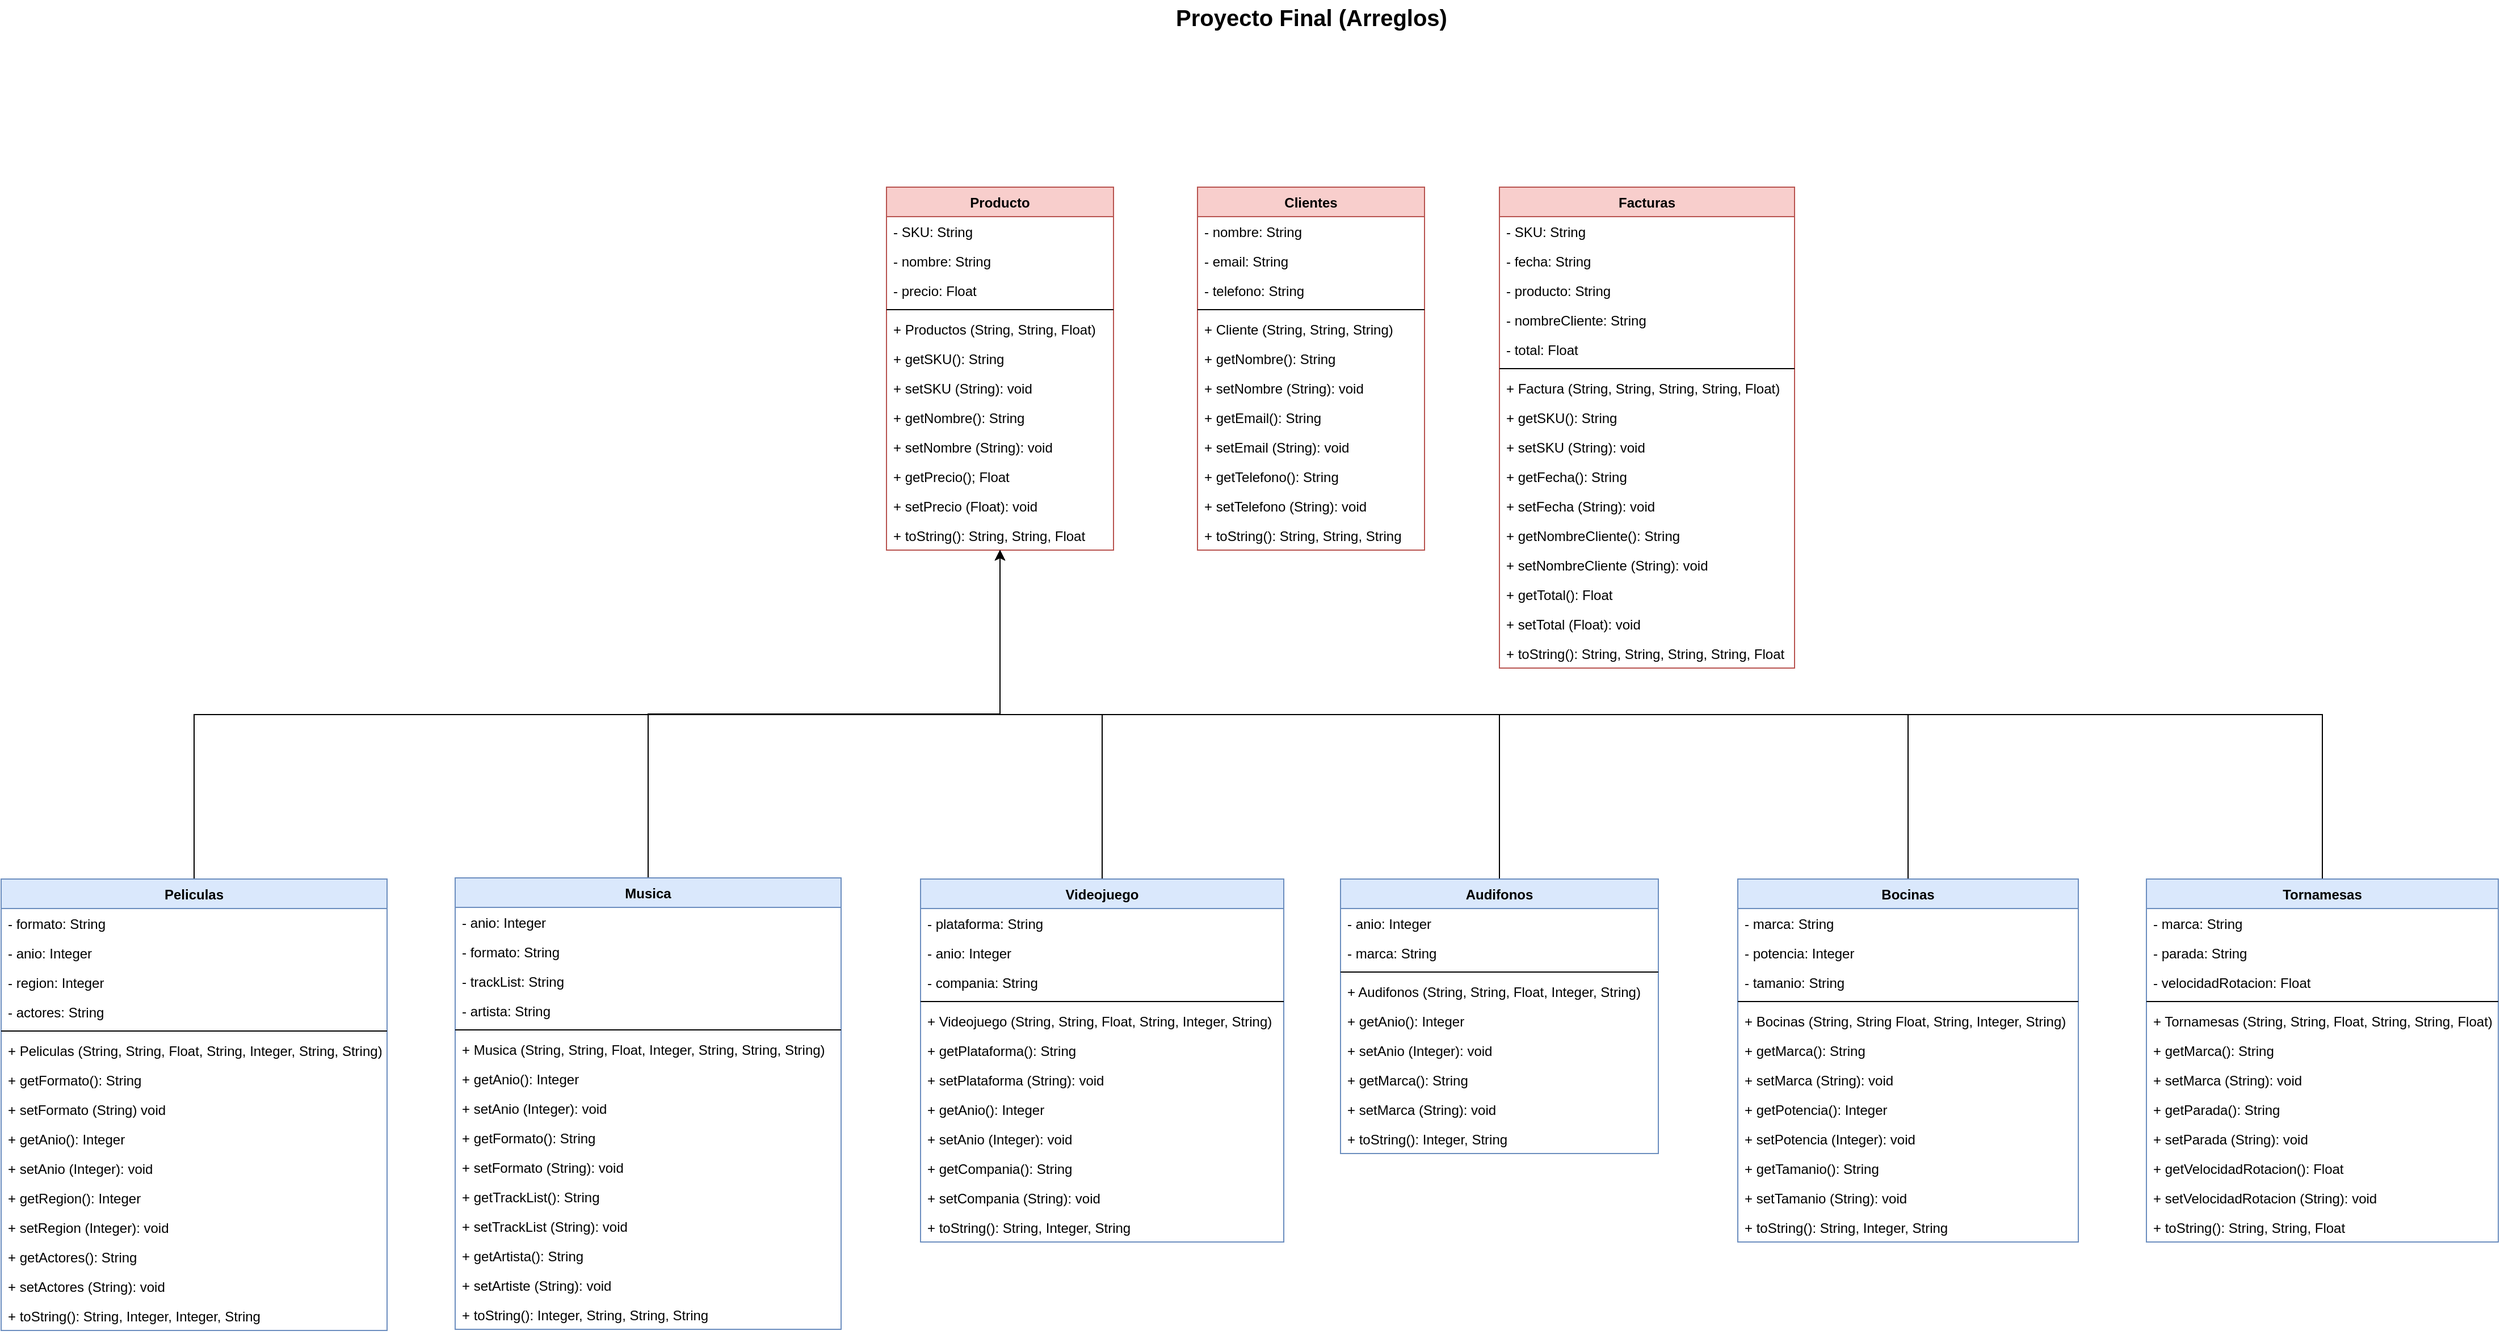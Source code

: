 <mxfile version="13.9.9" type="device"><diagram id="_PkQjWVfxW_Evuako5rk" name="Página-1"><mxGraphModel dx="2206" dy="1677" grid="1" gridSize="10" guides="1" tooltips="1" connect="1" arrows="1" fold="1" page="1" pageScale="1" pageWidth="827" pageHeight="1169" math="0" shadow="0"><root><mxCell id="0"/><mxCell id="1" parent="0"/><mxCell id="biN1nYzGCnB0unuZMcAS-1" value="Proyecto Final (Arreglos)" style="text;html=1;align=center;verticalAlign=middle;resizable=0;points=[];autosize=1;fontStyle=1;fontSize=20;" vertex="1" parent="1"><mxGeometry x="289" y="75" width="250" height="30" as="geometry"/></mxCell><mxCell id="biN1nYzGCnB0unuZMcAS-2" value="Producto" style="swimlane;fontStyle=1;align=center;verticalAlign=top;childLayout=stackLayout;horizontal=1;startSize=26;horizontalStack=0;resizeParent=1;resizeParentMax=0;resizeLast=0;collapsible=1;marginBottom=0;fontSize=12;fillColor=#f8cecc;strokeColor=#b85450;" vertex="1" parent="1"><mxGeometry x="40" y="240" width="200" height="320" as="geometry"/></mxCell><mxCell id="biN1nYzGCnB0unuZMcAS-3" value="- SKU: String" style="text;strokeColor=none;fillColor=none;align=left;verticalAlign=top;spacingLeft=4;spacingRight=4;overflow=hidden;rotatable=0;points=[[0,0.5],[1,0.5]];portConstraint=eastwest;" vertex="1" parent="biN1nYzGCnB0unuZMcAS-2"><mxGeometry y="26" width="200" height="26" as="geometry"/></mxCell><mxCell id="biN1nYzGCnB0unuZMcAS-6" value="- nombre: String" style="text;strokeColor=none;fillColor=none;align=left;verticalAlign=top;spacingLeft=4;spacingRight=4;overflow=hidden;rotatable=0;points=[[0,0.5],[1,0.5]];portConstraint=eastwest;" vertex="1" parent="biN1nYzGCnB0unuZMcAS-2"><mxGeometry y="52" width="200" height="26" as="geometry"/></mxCell><mxCell id="biN1nYzGCnB0unuZMcAS-7" value="- precio: Float" style="text;strokeColor=none;fillColor=none;align=left;verticalAlign=top;spacingLeft=4;spacingRight=4;overflow=hidden;rotatable=0;points=[[0,0.5],[1,0.5]];portConstraint=eastwest;" vertex="1" parent="biN1nYzGCnB0unuZMcAS-2"><mxGeometry y="78" width="200" height="26" as="geometry"/></mxCell><mxCell id="biN1nYzGCnB0unuZMcAS-4" value="" style="line;strokeWidth=1;fillColor=none;align=left;verticalAlign=middle;spacingTop=-1;spacingLeft=3;spacingRight=3;rotatable=0;labelPosition=right;points=[];portConstraint=eastwest;" vertex="1" parent="biN1nYzGCnB0unuZMcAS-2"><mxGeometry y="104" width="200" height="8" as="geometry"/></mxCell><mxCell id="biN1nYzGCnB0unuZMcAS-5" value="+ Productos (String, String, Float)" style="text;strokeColor=none;fillColor=none;align=left;verticalAlign=top;spacingLeft=4;spacingRight=4;overflow=hidden;rotatable=0;points=[[0,0.5],[1,0.5]];portConstraint=eastwest;" vertex="1" parent="biN1nYzGCnB0unuZMcAS-2"><mxGeometry y="112" width="200" height="26" as="geometry"/></mxCell><mxCell id="biN1nYzGCnB0unuZMcAS-8" value="+ getSKU(): String" style="text;strokeColor=none;fillColor=none;align=left;verticalAlign=top;spacingLeft=4;spacingRight=4;overflow=hidden;rotatable=0;points=[[0,0.5],[1,0.5]];portConstraint=eastwest;" vertex="1" parent="biN1nYzGCnB0unuZMcAS-2"><mxGeometry y="138" width="200" height="26" as="geometry"/></mxCell><mxCell id="biN1nYzGCnB0unuZMcAS-9" value="+ setSKU (String): void" style="text;strokeColor=none;fillColor=none;align=left;verticalAlign=top;spacingLeft=4;spacingRight=4;overflow=hidden;rotatable=0;points=[[0,0.5],[1,0.5]];portConstraint=eastwest;" vertex="1" parent="biN1nYzGCnB0unuZMcAS-2"><mxGeometry y="164" width="200" height="26" as="geometry"/></mxCell><mxCell id="biN1nYzGCnB0unuZMcAS-10" value="+ getNombre(): String" style="text;strokeColor=none;fillColor=none;align=left;verticalAlign=top;spacingLeft=4;spacingRight=4;overflow=hidden;rotatable=0;points=[[0,0.5],[1,0.5]];portConstraint=eastwest;" vertex="1" parent="biN1nYzGCnB0unuZMcAS-2"><mxGeometry y="190" width="200" height="26" as="geometry"/></mxCell><mxCell id="biN1nYzGCnB0unuZMcAS-11" value="+ setNombre (String): void" style="text;strokeColor=none;fillColor=none;align=left;verticalAlign=top;spacingLeft=4;spacingRight=4;overflow=hidden;rotatable=0;points=[[0,0.5],[1,0.5]];portConstraint=eastwest;" vertex="1" parent="biN1nYzGCnB0unuZMcAS-2"><mxGeometry y="216" width="200" height="26" as="geometry"/></mxCell><mxCell id="biN1nYzGCnB0unuZMcAS-12" value="+ getPrecio(); Float" style="text;strokeColor=none;fillColor=none;align=left;verticalAlign=top;spacingLeft=4;spacingRight=4;overflow=hidden;rotatable=0;points=[[0,0.5],[1,0.5]];portConstraint=eastwest;" vertex="1" parent="biN1nYzGCnB0unuZMcAS-2"><mxGeometry y="242" width="200" height="26" as="geometry"/></mxCell><mxCell id="biN1nYzGCnB0unuZMcAS-13" value="+ setPrecio (Float): void" style="text;strokeColor=none;fillColor=none;align=left;verticalAlign=top;spacingLeft=4;spacingRight=4;overflow=hidden;rotatable=0;points=[[0,0.5],[1,0.5]];portConstraint=eastwest;" vertex="1" parent="biN1nYzGCnB0unuZMcAS-2"><mxGeometry y="268" width="200" height="26" as="geometry"/></mxCell><mxCell id="biN1nYzGCnB0unuZMcAS-14" value="+ toString(): String, String, Float" style="text;strokeColor=none;fillColor=none;align=left;verticalAlign=top;spacingLeft=4;spacingRight=4;overflow=hidden;rotatable=0;points=[[0,0.5],[1,0.5]];portConstraint=eastwest;" vertex="1" parent="biN1nYzGCnB0unuZMcAS-2"><mxGeometry y="294" width="200" height="26" as="geometry"/></mxCell><mxCell id="biN1nYzGCnB0unuZMcAS-15" value="Clientes" style="swimlane;fontStyle=1;align=center;verticalAlign=top;childLayout=stackLayout;horizontal=1;startSize=26;horizontalStack=0;resizeParent=1;resizeParentMax=0;resizeLast=0;collapsible=1;marginBottom=0;fontSize=12;fillColor=#f8cecc;strokeColor=#b85450;" vertex="1" parent="1"><mxGeometry x="314" y="240" width="200" height="320" as="geometry"/></mxCell><mxCell id="biN1nYzGCnB0unuZMcAS-16" value="- nombre: String" style="text;strokeColor=none;fillColor=none;align=left;verticalAlign=top;spacingLeft=4;spacingRight=4;overflow=hidden;rotatable=0;points=[[0,0.5],[1,0.5]];portConstraint=eastwest;" vertex="1" parent="biN1nYzGCnB0unuZMcAS-15"><mxGeometry y="26" width="200" height="26" as="geometry"/></mxCell><mxCell id="biN1nYzGCnB0unuZMcAS-17" value="- email: String" style="text;strokeColor=none;fillColor=none;align=left;verticalAlign=top;spacingLeft=4;spacingRight=4;overflow=hidden;rotatable=0;points=[[0,0.5],[1,0.5]];portConstraint=eastwest;" vertex="1" parent="biN1nYzGCnB0unuZMcAS-15"><mxGeometry y="52" width="200" height="26" as="geometry"/></mxCell><mxCell id="biN1nYzGCnB0unuZMcAS-18" value="- telefono: String" style="text;strokeColor=none;fillColor=none;align=left;verticalAlign=top;spacingLeft=4;spacingRight=4;overflow=hidden;rotatable=0;points=[[0,0.5],[1,0.5]];portConstraint=eastwest;" vertex="1" parent="biN1nYzGCnB0unuZMcAS-15"><mxGeometry y="78" width="200" height="26" as="geometry"/></mxCell><mxCell id="biN1nYzGCnB0unuZMcAS-19" value="" style="line;strokeWidth=1;fillColor=none;align=left;verticalAlign=middle;spacingTop=-1;spacingLeft=3;spacingRight=3;rotatable=0;labelPosition=right;points=[];portConstraint=eastwest;" vertex="1" parent="biN1nYzGCnB0unuZMcAS-15"><mxGeometry y="104" width="200" height="8" as="geometry"/></mxCell><mxCell id="biN1nYzGCnB0unuZMcAS-20" value="+ Cliente (String, String, String)" style="text;strokeColor=none;fillColor=none;align=left;verticalAlign=top;spacingLeft=4;spacingRight=4;overflow=hidden;rotatable=0;points=[[0,0.5],[1,0.5]];portConstraint=eastwest;" vertex="1" parent="biN1nYzGCnB0unuZMcAS-15"><mxGeometry y="112" width="200" height="26" as="geometry"/></mxCell><mxCell id="biN1nYzGCnB0unuZMcAS-21" value="+ getNombre(): String" style="text;strokeColor=none;fillColor=none;align=left;verticalAlign=top;spacingLeft=4;spacingRight=4;overflow=hidden;rotatable=0;points=[[0,0.5],[1,0.5]];portConstraint=eastwest;" vertex="1" parent="biN1nYzGCnB0unuZMcAS-15"><mxGeometry y="138" width="200" height="26" as="geometry"/></mxCell><mxCell id="biN1nYzGCnB0unuZMcAS-22" value="+ setNombre (String): void" style="text;strokeColor=none;fillColor=none;align=left;verticalAlign=top;spacingLeft=4;spacingRight=4;overflow=hidden;rotatable=0;points=[[0,0.5],[1,0.5]];portConstraint=eastwest;" vertex="1" parent="biN1nYzGCnB0unuZMcAS-15"><mxGeometry y="164" width="200" height="26" as="geometry"/></mxCell><mxCell id="biN1nYzGCnB0unuZMcAS-23" value="+ getEmail(): String" style="text;strokeColor=none;fillColor=none;align=left;verticalAlign=top;spacingLeft=4;spacingRight=4;overflow=hidden;rotatable=0;points=[[0,0.5],[1,0.5]];portConstraint=eastwest;" vertex="1" parent="biN1nYzGCnB0unuZMcAS-15"><mxGeometry y="190" width="200" height="26" as="geometry"/></mxCell><mxCell id="biN1nYzGCnB0unuZMcAS-24" value="+ setEmail (String): void" style="text;strokeColor=none;fillColor=none;align=left;verticalAlign=top;spacingLeft=4;spacingRight=4;overflow=hidden;rotatable=0;points=[[0,0.5],[1,0.5]];portConstraint=eastwest;" vertex="1" parent="biN1nYzGCnB0unuZMcAS-15"><mxGeometry y="216" width="200" height="26" as="geometry"/></mxCell><mxCell id="biN1nYzGCnB0unuZMcAS-25" value="+ getTelefono(): String" style="text;strokeColor=none;fillColor=none;align=left;verticalAlign=top;spacingLeft=4;spacingRight=4;overflow=hidden;rotatable=0;points=[[0,0.5],[1,0.5]];portConstraint=eastwest;" vertex="1" parent="biN1nYzGCnB0unuZMcAS-15"><mxGeometry y="242" width="200" height="26" as="geometry"/></mxCell><mxCell id="biN1nYzGCnB0unuZMcAS-26" value="+ setTelefono (String): void" style="text;strokeColor=none;fillColor=none;align=left;verticalAlign=top;spacingLeft=4;spacingRight=4;overflow=hidden;rotatable=0;points=[[0,0.5],[1,0.5]];portConstraint=eastwest;" vertex="1" parent="biN1nYzGCnB0unuZMcAS-15"><mxGeometry y="268" width="200" height="26" as="geometry"/></mxCell><mxCell id="biN1nYzGCnB0unuZMcAS-27" value="+ toString(): String, String, String" style="text;strokeColor=none;fillColor=none;align=left;verticalAlign=top;spacingLeft=4;spacingRight=4;overflow=hidden;rotatable=0;points=[[0,0.5],[1,0.5]];portConstraint=eastwest;" vertex="1" parent="biN1nYzGCnB0unuZMcAS-15"><mxGeometry y="294" width="200" height="26" as="geometry"/></mxCell><mxCell id="biN1nYzGCnB0unuZMcAS-28" value="Facturas" style="swimlane;fontStyle=1;align=center;verticalAlign=top;childLayout=stackLayout;horizontal=1;startSize=26;horizontalStack=0;resizeParent=1;resizeParentMax=0;resizeLast=0;collapsible=1;marginBottom=0;fontSize=12;fillColor=#f8cecc;strokeColor=#b85450;" vertex="1" parent="1"><mxGeometry x="580" y="240" width="260" height="424" as="geometry"/></mxCell><mxCell id="biN1nYzGCnB0unuZMcAS-29" value="- SKU: String" style="text;strokeColor=none;fillColor=none;align=left;verticalAlign=top;spacingLeft=4;spacingRight=4;overflow=hidden;rotatable=0;points=[[0,0.5],[1,0.5]];portConstraint=eastwest;" vertex="1" parent="biN1nYzGCnB0unuZMcAS-28"><mxGeometry y="26" width="260" height="26" as="geometry"/></mxCell><mxCell id="biN1nYzGCnB0unuZMcAS-30" value="- fecha: String" style="text;strokeColor=none;fillColor=none;align=left;verticalAlign=top;spacingLeft=4;spacingRight=4;overflow=hidden;rotatable=0;points=[[0,0.5],[1,0.5]];portConstraint=eastwest;" vertex="1" parent="biN1nYzGCnB0unuZMcAS-28"><mxGeometry y="52" width="260" height="26" as="geometry"/></mxCell><mxCell id="biN1nYzGCnB0unuZMcAS-31" value="- producto: String" style="text;strokeColor=none;fillColor=none;align=left;verticalAlign=top;spacingLeft=4;spacingRight=4;overflow=hidden;rotatable=0;points=[[0,0.5],[1,0.5]];portConstraint=eastwest;" vertex="1" parent="biN1nYzGCnB0unuZMcAS-28"><mxGeometry y="78" width="260" height="26" as="geometry"/></mxCell><mxCell id="biN1nYzGCnB0unuZMcAS-41" value="- nombreCliente: String" style="text;strokeColor=none;fillColor=none;align=left;verticalAlign=top;spacingLeft=4;spacingRight=4;overflow=hidden;rotatable=0;points=[[0,0.5],[1,0.5]];portConstraint=eastwest;" vertex="1" parent="biN1nYzGCnB0unuZMcAS-28"><mxGeometry y="104" width="260" height="26" as="geometry"/></mxCell><mxCell id="biN1nYzGCnB0unuZMcAS-42" value="- total: Float" style="text;strokeColor=none;fillColor=none;align=left;verticalAlign=top;spacingLeft=4;spacingRight=4;overflow=hidden;rotatable=0;points=[[0,0.5],[1,0.5]];portConstraint=eastwest;" vertex="1" parent="biN1nYzGCnB0unuZMcAS-28"><mxGeometry y="130" width="260" height="26" as="geometry"/></mxCell><mxCell id="biN1nYzGCnB0unuZMcAS-32" value="" style="line;strokeWidth=1;fillColor=none;align=left;verticalAlign=middle;spacingTop=-1;spacingLeft=3;spacingRight=3;rotatable=0;labelPosition=right;points=[];portConstraint=eastwest;" vertex="1" parent="biN1nYzGCnB0unuZMcAS-28"><mxGeometry y="156" width="260" height="8" as="geometry"/></mxCell><mxCell id="biN1nYzGCnB0unuZMcAS-33" value="+ Factura (String, String, String, String, Float)" style="text;strokeColor=none;fillColor=none;align=left;verticalAlign=top;spacingLeft=4;spacingRight=4;overflow=hidden;rotatable=0;points=[[0,0.5],[1,0.5]];portConstraint=eastwest;" vertex="1" parent="biN1nYzGCnB0unuZMcAS-28"><mxGeometry y="164" width="260" height="26" as="geometry"/></mxCell><mxCell id="biN1nYzGCnB0unuZMcAS-34" value="+ getSKU(): String" style="text;strokeColor=none;fillColor=none;align=left;verticalAlign=top;spacingLeft=4;spacingRight=4;overflow=hidden;rotatable=0;points=[[0,0.5],[1,0.5]];portConstraint=eastwest;" vertex="1" parent="biN1nYzGCnB0unuZMcAS-28"><mxGeometry y="190" width="260" height="26" as="geometry"/></mxCell><mxCell id="biN1nYzGCnB0unuZMcAS-35" value="+ setSKU (String): void" style="text;strokeColor=none;fillColor=none;align=left;verticalAlign=top;spacingLeft=4;spacingRight=4;overflow=hidden;rotatable=0;points=[[0,0.5],[1,0.5]];portConstraint=eastwest;" vertex="1" parent="biN1nYzGCnB0unuZMcAS-28"><mxGeometry y="216" width="260" height="26" as="geometry"/></mxCell><mxCell id="biN1nYzGCnB0unuZMcAS-36" value="+ getFecha(): String" style="text;strokeColor=none;fillColor=none;align=left;verticalAlign=top;spacingLeft=4;spacingRight=4;overflow=hidden;rotatable=0;points=[[0,0.5],[1,0.5]];portConstraint=eastwest;" vertex="1" parent="biN1nYzGCnB0unuZMcAS-28"><mxGeometry y="242" width="260" height="26" as="geometry"/></mxCell><mxCell id="biN1nYzGCnB0unuZMcAS-37" value="+ setFecha (String): void" style="text;strokeColor=none;fillColor=none;align=left;verticalAlign=top;spacingLeft=4;spacingRight=4;overflow=hidden;rotatable=0;points=[[0,0.5],[1,0.5]];portConstraint=eastwest;" vertex="1" parent="biN1nYzGCnB0unuZMcAS-28"><mxGeometry y="268" width="260" height="26" as="geometry"/></mxCell><mxCell id="biN1nYzGCnB0unuZMcAS-38" value="+ getNombreCliente(): String" style="text;strokeColor=none;fillColor=none;align=left;verticalAlign=top;spacingLeft=4;spacingRight=4;overflow=hidden;rotatable=0;points=[[0,0.5],[1,0.5]];portConstraint=eastwest;" vertex="1" parent="biN1nYzGCnB0unuZMcAS-28"><mxGeometry y="294" width="260" height="26" as="geometry"/></mxCell><mxCell id="biN1nYzGCnB0unuZMcAS-39" value="+ setNombreCliente (String): void" style="text;strokeColor=none;fillColor=none;align=left;verticalAlign=top;spacingLeft=4;spacingRight=4;overflow=hidden;rotatable=0;points=[[0,0.5],[1,0.5]];portConstraint=eastwest;" vertex="1" parent="biN1nYzGCnB0unuZMcAS-28"><mxGeometry y="320" width="260" height="26" as="geometry"/></mxCell><mxCell id="biN1nYzGCnB0unuZMcAS-40" value="+ getTotal(): Float" style="text;strokeColor=none;fillColor=none;align=left;verticalAlign=top;spacingLeft=4;spacingRight=4;overflow=hidden;rotatable=0;points=[[0,0.5],[1,0.5]];portConstraint=eastwest;" vertex="1" parent="biN1nYzGCnB0unuZMcAS-28"><mxGeometry y="346" width="260" height="26" as="geometry"/></mxCell><mxCell id="biN1nYzGCnB0unuZMcAS-43" value="+ setTotal (Float): void" style="text;strokeColor=none;fillColor=none;align=left;verticalAlign=top;spacingLeft=4;spacingRight=4;overflow=hidden;rotatable=0;points=[[0,0.5],[1,0.5]];portConstraint=eastwest;" vertex="1" parent="biN1nYzGCnB0unuZMcAS-28"><mxGeometry y="372" width="260" height="26" as="geometry"/></mxCell><mxCell id="biN1nYzGCnB0unuZMcAS-44" value="+ toString(): String, String, String, String, Float" style="text;strokeColor=none;fillColor=none;align=left;verticalAlign=top;spacingLeft=4;spacingRight=4;overflow=hidden;rotatable=0;points=[[0,0.5],[1,0.5]];portConstraint=eastwest;" vertex="1" parent="biN1nYzGCnB0unuZMcAS-28"><mxGeometry y="398" width="260" height="26" as="geometry"/></mxCell><mxCell id="biN1nYzGCnB0unuZMcAS-132" style="edgeStyle=orthogonalEdgeStyle;rounded=0;orthogonalLoop=1;jettySize=auto;html=1;exitX=0.5;exitY=0;exitDx=0;exitDy=0;fontSize=12;" edge="1" parent="1" source="biN1nYzGCnB0unuZMcAS-46" target="biN1nYzGCnB0unuZMcAS-2"><mxGeometry relative="1" as="geometry"/></mxCell><mxCell id="biN1nYzGCnB0unuZMcAS-46" value="Peliculas" style="swimlane;fontStyle=1;align=center;verticalAlign=top;childLayout=stackLayout;horizontal=1;startSize=26;horizontalStack=0;resizeParent=1;resizeParentMax=0;resizeLast=0;collapsible=1;marginBottom=0;fontSize=12;fillColor=#dae8fc;strokeColor=#6c8ebf;" vertex="1" parent="1"><mxGeometry x="-740" y="850" width="340" height="398" as="geometry"/></mxCell><mxCell id="biN1nYzGCnB0unuZMcAS-47" value="- formato: String" style="text;strokeColor=none;fillColor=none;align=left;verticalAlign=top;spacingLeft=4;spacingRight=4;overflow=hidden;rotatable=0;points=[[0,0.5],[1,0.5]];portConstraint=eastwest;" vertex="1" parent="biN1nYzGCnB0unuZMcAS-46"><mxGeometry y="26" width="340" height="26" as="geometry"/></mxCell><mxCell id="biN1nYzGCnB0unuZMcAS-48" value="- anio: Integer" style="text;strokeColor=none;fillColor=none;align=left;verticalAlign=top;spacingLeft=4;spacingRight=4;overflow=hidden;rotatable=0;points=[[0,0.5],[1,0.5]];portConstraint=eastwest;" vertex="1" parent="biN1nYzGCnB0unuZMcAS-46"><mxGeometry y="52" width="340" height="26" as="geometry"/></mxCell><mxCell id="biN1nYzGCnB0unuZMcAS-49" value="- region: Integer" style="text;strokeColor=none;fillColor=none;align=left;verticalAlign=top;spacingLeft=4;spacingRight=4;overflow=hidden;rotatable=0;points=[[0,0.5],[1,0.5]];portConstraint=eastwest;" vertex="1" parent="biN1nYzGCnB0unuZMcAS-46"><mxGeometry y="78" width="340" height="26" as="geometry"/></mxCell><mxCell id="biN1nYzGCnB0unuZMcAS-59" value="- actores: String" style="text;strokeColor=none;fillColor=none;align=left;verticalAlign=top;spacingLeft=4;spacingRight=4;overflow=hidden;rotatable=0;points=[[0,0.5],[1,0.5]];portConstraint=eastwest;" vertex="1" parent="biN1nYzGCnB0unuZMcAS-46"><mxGeometry y="104" width="340" height="26" as="geometry"/></mxCell><mxCell id="biN1nYzGCnB0unuZMcAS-50" value="" style="line;strokeWidth=1;fillColor=none;align=left;verticalAlign=middle;spacingTop=-1;spacingLeft=3;spacingRight=3;rotatable=0;labelPosition=right;points=[];portConstraint=eastwest;" vertex="1" parent="biN1nYzGCnB0unuZMcAS-46"><mxGeometry y="130" width="340" height="8" as="geometry"/></mxCell><mxCell id="biN1nYzGCnB0unuZMcAS-51" value="+ Peliculas (String, String, Float, String, Integer, String, String)" style="text;strokeColor=none;fillColor=none;align=left;verticalAlign=top;spacingLeft=4;spacingRight=4;overflow=hidden;rotatable=0;points=[[0,0.5],[1,0.5]];portConstraint=eastwest;" vertex="1" parent="biN1nYzGCnB0unuZMcAS-46"><mxGeometry y="138" width="340" height="26" as="geometry"/></mxCell><mxCell id="biN1nYzGCnB0unuZMcAS-52" value="+ getFormato(): String" style="text;strokeColor=none;fillColor=none;align=left;verticalAlign=top;spacingLeft=4;spacingRight=4;overflow=hidden;rotatable=0;points=[[0,0.5],[1,0.5]];portConstraint=eastwest;" vertex="1" parent="biN1nYzGCnB0unuZMcAS-46"><mxGeometry y="164" width="340" height="26" as="geometry"/></mxCell><mxCell id="biN1nYzGCnB0unuZMcAS-53" value="+ setFormato (String) void" style="text;strokeColor=none;fillColor=none;align=left;verticalAlign=top;spacingLeft=4;spacingRight=4;overflow=hidden;rotatable=0;points=[[0,0.5],[1,0.5]];portConstraint=eastwest;" vertex="1" parent="biN1nYzGCnB0unuZMcAS-46"><mxGeometry y="190" width="340" height="26" as="geometry"/></mxCell><mxCell id="biN1nYzGCnB0unuZMcAS-54" value="+ getAnio(): Integer" style="text;strokeColor=none;fillColor=none;align=left;verticalAlign=top;spacingLeft=4;spacingRight=4;overflow=hidden;rotatable=0;points=[[0,0.5],[1,0.5]];portConstraint=eastwest;" vertex="1" parent="biN1nYzGCnB0unuZMcAS-46"><mxGeometry y="216" width="340" height="26" as="geometry"/></mxCell><mxCell id="biN1nYzGCnB0unuZMcAS-55" value="+ setAnio (Integer): void" style="text;strokeColor=none;fillColor=none;align=left;verticalAlign=top;spacingLeft=4;spacingRight=4;overflow=hidden;rotatable=0;points=[[0,0.5],[1,0.5]];portConstraint=eastwest;" vertex="1" parent="biN1nYzGCnB0unuZMcAS-46"><mxGeometry y="242" width="340" height="26" as="geometry"/></mxCell><mxCell id="biN1nYzGCnB0unuZMcAS-56" value="+ getRegion(): Integer" style="text;strokeColor=none;fillColor=none;align=left;verticalAlign=top;spacingLeft=4;spacingRight=4;overflow=hidden;rotatable=0;points=[[0,0.5],[1,0.5]];portConstraint=eastwest;" vertex="1" parent="biN1nYzGCnB0unuZMcAS-46"><mxGeometry y="268" width="340" height="26" as="geometry"/></mxCell><mxCell id="biN1nYzGCnB0unuZMcAS-57" value="+ setRegion (Integer): void" style="text;strokeColor=none;fillColor=none;align=left;verticalAlign=top;spacingLeft=4;spacingRight=4;overflow=hidden;rotatable=0;points=[[0,0.5],[1,0.5]];portConstraint=eastwest;" vertex="1" parent="biN1nYzGCnB0unuZMcAS-46"><mxGeometry y="294" width="340" height="26" as="geometry"/></mxCell><mxCell id="biN1nYzGCnB0unuZMcAS-58" value="+ getActores(): String" style="text;strokeColor=none;fillColor=none;align=left;verticalAlign=top;spacingLeft=4;spacingRight=4;overflow=hidden;rotatable=0;points=[[0,0.5],[1,0.5]];portConstraint=eastwest;" vertex="1" parent="biN1nYzGCnB0unuZMcAS-46"><mxGeometry y="320" width="340" height="26" as="geometry"/></mxCell><mxCell id="biN1nYzGCnB0unuZMcAS-60" value="+ setActores (String): void" style="text;strokeColor=none;fillColor=none;align=left;verticalAlign=top;spacingLeft=4;spacingRight=4;overflow=hidden;rotatable=0;points=[[0,0.5],[1,0.5]];portConstraint=eastwest;" vertex="1" parent="biN1nYzGCnB0unuZMcAS-46"><mxGeometry y="346" width="340" height="26" as="geometry"/></mxCell><mxCell id="biN1nYzGCnB0unuZMcAS-63" value="+ toString(): String, Integer, Integer, String" style="text;strokeColor=none;fillColor=none;align=left;verticalAlign=top;spacingLeft=4;spacingRight=4;overflow=hidden;rotatable=0;points=[[0,0.5],[1,0.5]];portConstraint=eastwest;" vertex="1" parent="biN1nYzGCnB0unuZMcAS-46"><mxGeometry y="372" width="340" height="26" as="geometry"/></mxCell><mxCell id="biN1nYzGCnB0unuZMcAS-133" style="edgeStyle=orthogonalEdgeStyle;rounded=0;orthogonalLoop=1;jettySize=auto;html=1;exitX=0.5;exitY=0;exitDx=0;exitDy=0;fontSize=12;" edge="1" parent="1" source="biN1nYzGCnB0unuZMcAS-64" target="biN1nYzGCnB0unuZMcAS-2"><mxGeometry relative="1" as="geometry"/></mxCell><mxCell id="biN1nYzGCnB0unuZMcAS-64" value="Musica" style="swimlane;fontStyle=1;align=center;verticalAlign=top;childLayout=stackLayout;horizontal=1;startSize=26;horizontalStack=0;resizeParent=1;resizeParentMax=0;resizeLast=0;collapsible=1;marginBottom=0;fontSize=12;fillColor=#dae8fc;strokeColor=#6c8ebf;" vertex="1" parent="1"><mxGeometry x="-340" y="849" width="340" height="398" as="geometry"/></mxCell><mxCell id="biN1nYzGCnB0unuZMcAS-65" value="- anio: Integer" style="text;strokeColor=none;fillColor=none;align=left;verticalAlign=top;spacingLeft=4;spacingRight=4;overflow=hidden;rotatable=0;points=[[0,0.5],[1,0.5]];portConstraint=eastwest;" vertex="1" parent="biN1nYzGCnB0unuZMcAS-64"><mxGeometry y="26" width="340" height="26" as="geometry"/></mxCell><mxCell id="biN1nYzGCnB0unuZMcAS-66" value="- formato: String" style="text;strokeColor=none;fillColor=none;align=left;verticalAlign=top;spacingLeft=4;spacingRight=4;overflow=hidden;rotatable=0;points=[[0,0.5],[1,0.5]];portConstraint=eastwest;" vertex="1" parent="biN1nYzGCnB0unuZMcAS-64"><mxGeometry y="52" width="340" height="26" as="geometry"/></mxCell><mxCell id="biN1nYzGCnB0unuZMcAS-67" value="- trackList: String" style="text;strokeColor=none;fillColor=none;align=left;verticalAlign=top;spacingLeft=4;spacingRight=4;overflow=hidden;rotatable=0;points=[[0,0.5],[1,0.5]];portConstraint=eastwest;" vertex="1" parent="biN1nYzGCnB0unuZMcAS-64"><mxGeometry y="78" width="340" height="26" as="geometry"/></mxCell><mxCell id="biN1nYzGCnB0unuZMcAS-77" value="- artista: String" style="text;strokeColor=none;fillColor=none;align=left;verticalAlign=top;spacingLeft=4;spacingRight=4;overflow=hidden;rotatable=0;points=[[0,0.5],[1,0.5]];portConstraint=eastwest;" vertex="1" parent="biN1nYzGCnB0unuZMcAS-64"><mxGeometry y="104" width="340" height="26" as="geometry"/></mxCell><mxCell id="biN1nYzGCnB0unuZMcAS-68" value="" style="line;strokeWidth=1;fillColor=none;align=left;verticalAlign=middle;spacingTop=-1;spacingLeft=3;spacingRight=3;rotatable=0;labelPosition=right;points=[];portConstraint=eastwest;" vertex="1" parent="biN1nYzGCnB0unuZMcAS-64"><mxGeometry y="130" width="340" height="8" as="geometry"/></mxCell><mxCell id="biN1nYzGCnB0unuZMcAS-69" value="+ Musica (String, String, Float, Integer, String, String, String)" style="text;strokeColor=none;fillColor=none;align=left;verticalAlign=top;spacingLeft=4;spacingRight=4;overflow=hidden;rotatable=0;points=[[0,0.5],[1,0.5]];portConstraint=eastwest;" vertex="1" parent="biN1nYzGCnB0unuZMcAS-64"><mxGeometry y="138" width="340" height="26" as="geometry"/></mxCell><mxCell id="biN1nYzGCnB0unuZMcAS-70" value="+ getAnio(): Integer" style="text;strokeColor=none;fillColor=none;align=left;verticalAlign=top;spacingLeft=4;spacingRight=4;overflow=hidden;rotatable=0;points=[[0,0.5],[1,0.5]];portConstraint=eastwest;" vertex="1" parent="biN1nYzGCnB0unuZMcAS-64"><mxGeometry y="164" width="340" height="26" as="geometry"/></mxCell><mxCell id="biN1nYzGCnB0unuZMcAS-71" value="+ setAnio (Integer): void" style="text;strokeColor=none;fillColor=none;align=left;verticalAlign=top;spacingLeft=4;spacingRight=4;overflow=hidden;rotatable=0;points=[[0,0.5],[1,0.5]];portConstraint=eastwest;" vertex="1" parent="biN1nYzGCnB0unuZMcAS-64"><mxGeometry y="190" width="340" height="26" as="geometry"/></mxCell><mxCell id="biN1nYzGCnB0unuZMcAS-72" value="+ getFormato(): String" style="text;strokeColor=none;fillColor=none;align=left;verticalAlign=top;spacingLeft=4;spacingRight=4;overflow=hidden;rotatable=0;points=[[0,0.5],[1,0.5]];portConstraint=eastwest;" vertex="1" parent="biN1nYzGCnB0unuZMcAS-64"><mxGeometry y="216" width="340" height="26" as="geometry"/></mxCell><mxCell id="biN1nYzGCnB0unuZMcAS-73" value="+ setFormato (String): void" style="text;strokeColor=none;fillColor=none;align=left;verticalAlign=top;spacingLeft=4;spacingRight=4;overflow=hidden;rotatable=0;points=[[0,0.5],[1,0.5]];portConstraint=eastwest;" vertex="1" parent="biN1nYzGCnB0unuZMcAS-64"><mxGeometry y="242" width="340" height="26" as="geometry"/></mxCell><mxCell id="biN1nYzGCnB0unuZMcAS-74" value="+ getTrackList(): String" style="text;strokeColor=none;fillColor=none;align=left;verticalAlign=top;spacingLeft=4;spacingRight=4;overflow=hidden;rotatable=0;points=[[0,0.5],[1,0.5]];portConstraint=eastwest;" vertex="1" parent="biN1nYzGCnB0unuZMcAS-64"><mxGeometry y="268" width="340" height="26" as="geometry"/></mxCell><mxCell id="biN1nYzGCnB0unuZMcAS-75" value="+ setTrackList (String): void" style="text;strokeColor=none;fillColor=none;align=left;verticalAlign=top;spacingLeft=4;spacingRight=4;overflow=hidden;rotatable=0;points=[[0,0.5],[1,0.5]];portConstraint=eastwest;" vertex="1" parent="biN1nYzGCnB0unuZMcAS-64"><mxGeometry y="294" width="340" height="26" as="geometry"/></mxCell><mxCell id="biN1nYzGCnB0unuZMcAS-76" value="+ getArtista(): String" style="text;strokeColor=none;fillColor=none;align=left;verticalAlign=top;spacingLeft=4;spacingRight=4;overflow=hidden;rotatable=0;points=[[0,0.5],[1,0.5]];portConstraint=eastwest;" vertex="1" parent="biN1nYzGCnB0unuZMcAS-64"><mxGeometry y="320" width="340" height="26" as="geometry"/></mxCell><mxCell id="biN1nYzGCnB0unuZMcAS-78" value="+ setArtiste (String): void" style="text;strokeColor=none;fillColor=none;align=left;verticalAlign=top;spacingLeft=4;spacingRight=4;overflow=hidden;rotatable=0;points=[[0,0.5],[1,0.5]];portConstraint=eastwest;" vertex="1" parent="biN1nYzGCnB0unuZMcAS-64"><mxGeometry y="346" width="340" height="26" as="geometry"/></mxCell><mxCell id="biN1nYzGCnB0unuZMcAS-79" value="+ toString(): Integer, String, String, String" style="text;strokeColor=none;fillColor=none;align=left;verticalAlign=top;spacingLeft=4;spacingRight=4;overflow=hidden;rotatable=0;points=[[0,0.5],[1,0.5]];portConstraint=eastwest;" vertex="1" parent="biN1nYzGCnB0unuZMcAS-64"><mxGeometry y="372" width="340" height="26" as="geometry"/></mxCell><mxCell id="biN1nYzGCnB0unuZMcAS-134" style="edgeStyle=orthogonalEdgeStyle;rounded=0;orthogonalLoop=1;jettySize=auto;html=1;exitX=0.5;exitY=0;exitDx=0;exitDy=0;fontSize=12;" edge="1" parent="1" source="biN1nYzGCnB0unuZMcAS-80" target="biN1nYzGCnB0unuZMcAS-2"><mxGeometry relative="1" as="geometry"/></mxCell><mxCell id="biN1nYzGCnB0unuZMcAS-80" value="Videojuego" style="swimlane;fontStyle=1;align=center;verticalAlign=top;childLayout=stackLayout;horizontal=1;startSize=26;horizontalStack=0;resizeParent=1;resizeParentMax=0;resizeLast=0;collapsible=1;marginBottom=0;fontSize=12;fillColor=#dae8fc;strokeColor=#6c8ebf;" vertex="1" parent="1"><mxGeometry x="70" y="850" width="320" height="320" as="geometry"/></mxCell><mxCell id="biN1nYzGCnB0unuZMcAS-81" value="- plataforma: String" style="text;strokeColor=none;fillColor=none;align=left;verticalAlign=top;spacingLeft=4;spacingRight=4;overflow=hidden;rotatable=0;points=[[0,0.5],[1,0.5]];portConstraint=eastwest;" vertex="1" parent="biN1nYzGCnB0unuZMcAS-80"><mxGeometry y="26" width="320" height="26" as="geometry"/></mxCell><mxCell id="biN1nYzGCnB0unuZMcAS-82" value="- anio: Integer" style="text;strokeColor=none;fillColor=none;align=left;verticalAlign=top;spacingLeft=4;spacingRight=4;overflow=hidden;rotatable=0;points=[[0,0.5],[1,0.5]];portConstraint=eastwest;" vertex="1" parent="biN1nYzGCnB0unuZMcAS-80"><mxGeometry y="52" width="320" height="26" as="geometry"/></mxCell><mxCell id="biN1nYzGCnB0unuZMcAS-83" value="- compania: String" style="text;strokeColor=none;fillColor=none;align=left;verticalAlign=top;spacingLeft=4;spacingRight=4;overflow=hidden;rotatable=0;points=[[0,0.5],[1,0.5]];portConstraint=eastwest;" vertex="1" parent="biN1nYzGCnB0unuZMcAS-80"><mxGeometry y="78" width="320" height="26" as="geometry"/></mxCell><mxCell id="biN1nYzGCnB0unuZMcAS-84" value="" style="line;strokeWidth=1;fillColor=none;align=left;verticalAlign=middle;spacingTop=-1;spacingLeft=3;spacingRight=3;rotatable=0;labelPosition=right;points=[];portConstraint=eastwest;" vertex="1" parent="biN1nYzGCnB0unuZMcAS-80"><mxGeometry y="104" width="320" height="8" as="geometry"/></mxCell><mxCell id="biN1nYzGCnB0unuZMcAS-85" value="+ Videojuego (String, String, Float, String, Integer, String)" style="text;strokeColor=none;fillColor=none;align=left;verticalAlign=top;spacingLeft=4;spacingRight=4;overflow=hidden;rotatable=0;points=[[0,0.5],[1,0.5]];portConstraint=eastwest;" vertex="1" parent="biN1nYzGCnB0unuZMcAS-80"><mxGeometry y="112" width="320" height="26" as="geometry"/></mxCell><mxCell id="biN1nYzGCnB0unuZMcAS-86" value="+ getPlataforma(): String" style="text;strokeColor=none;fillColor=none;align=left;verticalAlign=top;spacingLeft=4;spacingRight=4;overflow=hidden;rotatable=0;points=[[0,0.5],[1,0.5]];portConstraint=eastwest;" vertex="1" parent="biN1nYzGCnB0unuZMcAS-80"><mxGeometry y="138" width="320" height="26" as="geometry"/></mxCell><mxCell id="biN1nYzGCnB0unuZMcAS-87" value="+ setPlataforma (String): void" style="text;strokeColor=none;fillColor=none;align=left;verticalAlign=top;spacingLeft=4;spacingRight=4;overflow=hidden;rotatable=0;points=[[0,0.5],[1,0.5]];portConstraint=eastwest;" vertex="1" parent="biN1nYzGCnB0unuZMcAS-80"><mxGeometry y="164" width="320" height="26" as="geometry"/></mxCell><mxCell id="biN1nYzGCnB0unuZMcAS-88" value="+ getAnio(): Integer" style="text;strokeColor=none;fillColor=none;align=left;verticalAlign=top;spacingLeft=4;spacingRight=4;overflow=hidden;rotatable=0;points=[[0,0.5],[1,0.5]];portConstraint=eastwest;" vertex="1" parent="biN1nYzGCnB0unuZMcAS-80"><mxGeometry y="190" width="320" height="26" as="geometry"/></mxCell><mxCell id="biN1nYzGCnB0unuZMcAS-89" value="+ setAnio (Integer): void" style="text;strokeColor=none;fillColor=none;align=left;verticalAlign=top;spacingLeft=4;spacingRight=4;overflow=hidden;rotatable=0;points=[[0,0.5],[1,0.5]];portConstraint=eastwest;" vertex="1" parent="biN1nYzGCnB0unuZMcAS-80"><mxGeometry y="216" width="320" height="26" as="geometry"/></mxCell><mxCell id="biN1nYzGCnB0unuZMcAS-90" value="+ getCompania(): String" style="text;strokeColor=none;fillColor=none;align=left;verticalAlign=top;spacingLeft=4;spacingRight=4;overflow=hidden;rotatable=0;points=[[0,0.5],[1,0.5]];portConstraint=eastwest;" vertex="1" parent="biN1nYzGCnB0unuZMcAS-80"><mxGeometry y="242" width="320" height="26" as="geometry"/></mxCell><mxCell id="biN1nYzGCnB0unuZMcAS-91" value="+ setCompania (String): void" style="text;strokeColor=none;fillColor=none;align=left;verticalAlign=top;spacingLeft=4;spacingRight=4;overflow=hidden;rotatable=0;points=[[0,0.5],[1,0.5]];portConstraint=eastwest;" vertex="1" parent="biN1nYzGCnB0unuZMcAS-80"><mxGeometry y="268" width="320" height="26" as="geometry"/></mxCell><mxCell id="biN1nYzGCnB0unuZMcAS-92" value="+ toString(): String, Integer, String" style="text;strokeColor=none;fillColor=none;align=left;verticalAlign=top;spacingLeft=4;spacingRight=4;overflow=hidden;rotatable=0;points=[[0,0.5],[1,0.5]];portConstraint=eastwest;" vertex="1" parent="biN1nYzGCnB0unuZMcAS-80"><mxGeometry y="294" width="320" height="26" as="geometry"/></mxCell><mxCell id="biN1nYzGCnB0unuZMcAS-135" style="edgeStyle=orthogonalEdgeStyle;rounded=0;orthogonalLoop=1;jettySize=auto;html=1;exitX=0.5;exitY=0;exitDx=0;exitDy=0;fontSize=12;" edge="1" parent="1" source="biN1nYzGCnB0unuZMcAS-93" target="biN1nYzGCnB0unuZMcAS-2"><mxGeometry relative="1" as="geometry"/></mxCell><mxCell id="biN1nYzGCnB0unuZMcAS-93" value="Audifonos" style="swimlane;fontStyle=1;align=center;verticalAlign=top;childLayout=stackLayout;horizontal=1;startSize=26;horizontalStack=0;resizeParent=1;resizeParentMax=0;resizeLast=0;collapsible=1;marginBottom=0;fontSize=12;fillColor=#dae8fc;strokeColor=#6c8ebf;" vertex="1" parent="1"><mxGeometry x="440" y="850" width="280" height="242" as="geometry"/></mxCell><mxCell id="biN1nYzGCnB0unuZMcAS-94" value="- anio: Integer" style="text;strokeColor=none;fillColor=none;align=left;verticalAlign=top;spacingLeft=4;spacingRight=4;overflow=hidden;rotatable=0;points=[[0,0.5],[1,0.5]];portConstraint=eastwest;" vertex="1" parent="biN1nYzGCnB0unuZMcAS-93"><mxGeometry y="26" width="280" height="26" as="geometry"/></mxCell><mxCell id="biN1nYzGCnB0unuZMcAS-95" value="- marca: String" style="text;strokeColor=none;fillColor=none;align=left;verticalAlign=top;spacingLeft=4;spacingRight=4;overflow=hidden;rotatable=0;points=[[0,0.5],[1,0.5]];portConstraint=eastwest;" vertex="1" parent="biN1nYzGCnB0unuZMcAS-93"><mxGeometry y="52" width="280" height="26" as="geometry"/></mxCell><mxCell id="biN1nYzGCnB0unuZMcAS-97" value="" style="line;strokeWidth=1;fillColor=none;align=left;verticalAlign=middle;spacingTop=-1;spacingLeft=3;spacingRight=3;rotatable=0;labelPosition=right;points=[];portConstraint=eastwest;" vertex="1" parent="biN1nYzGCnB0unuZMcAS-93"><mxGeometry y="78" width="280" height="8" as="geometry"/></mxCell><mxCell id="biN1nYzGCnB0unuZMcAS-98" value="+ Audifonos (String, String, Float, Integer, String)" style="text;strokeColor=none;fillColor=none;align=left;verticalAlign=top;spacingLeft=4;spacingRight=4;overflow=hidden;rotatable=0;points=[[0,0.5],[1,0.5]];portConstraint=eastwest;" vertex="1" parent="biN1nYzGCnB0unuZMcAS-93"><mxGeometry y="86" width="280" height="26" as="geometry"/></mxCell><mxCell id="biN1nYzGCnB0unuZMcAS-99" value="+ getAnio(): Integer" style="text;strokeColor=none;fillColor=none;align=left;verticalAlign=top;spacingLeft=4;spacingRight=4;overflow=hidden;rotatable=0;points=[[0,0.5],[1,0.5]];portConstraint=eastwest;" vertex="1" parent="biN1nYzGCnB0unuZMcAS-93"><mxGeometry y="112" width="280" height="26" as="geometry"/></mxCell><mxCell id="biN1nYzGCnB0unuZMcAS-100" value="+ setAnio (Integer): void" style="text;strokeColor=none;fillColor=none;align=left;verticalAlign=top;spacingLeft=4;spacingRight=4;overflow=hidden;rotatable=0;points=[[0,0.5],[1,0.5]];portConstraint=eastwest;" vertex="1" parent="biN1nYzGCnB0unuZMcAS-93"><mxGeometry y="138" width="280" height="26" as="geometry"/></mxCell><mxCell id="biN1nYzGCnB0unuZMcAS-101" value="+ getMarca(): String" style="text;strokeColor=none;fillColor=none;align=left;verticalAlign=top;spacingLeft=4;spacingRight=4;overflow=hidden;rotatable=0;points=[[0,0.5],[1,0.5]];portConstraint=eastwest;" vertex="1" parent="biN1nYzGCnB0unuZMcAS-93"><mxGeometry y="164" width="280" height="26" as="geometry"/></mxCell><mxCell id="biN1nYzGCnB0unuZMcAS-102" value="+ setMarca (String): void" style="text;strokeColor=none;fillColor=none;align=left;verticalAlign=top;spacingLeft=4;spacingRight=4;overflow=hidden;rotatable=0;points=[[0,0.5],[1,0.5]];portConstraint=eastwest;" vertex="1" parent="biN1nYzGCnB0unuZMcAS-93"><mxGeometry y="190" width="280" height="26" as="geometry"/></mxCell><mxCell id="biN1nYzGCnB0unuZMcAS-105" value="+ toString(): Integer, String" style="text;strokeColor=none;fillColor=none;align=left;verticalAlign=top;spacingLeft=4;spacingRight=4;overflow=hidden;rotatable=0;points=[[0,0.5],[1,0.5]];portConstraint=eastwest;" vertex="1" parent="biN1nYzGCnB0unuZMcAS-93"><mxGeometry y="216" width="280" height="26" as="geometry"/></mxCell><mxCell id="biN1nYzGCnB0unuZMcAS-136" style="edgeStyle=orthogonalEdgeStyle;rounded=0;orthogonalLoop=1;jettySize=auto;html=1;exitX=0.5;exitY=0;exitDx=0;exitDy=0;fontSize=12;" edge="1" parent="1" source="biN1nYzGCnB0unuZMcAS-106" target="biN1nYzGCnB0unuZMcAS-2"><mxGeometry relative="1" as="geometry"/></mxCell><mxCell id="biN1nYzGCnB0unuZMcAS-106" value="Bocinas" style="swimlane;fontStyle=1;align=center;verticalAlign=top;childLayout=stackLayout;horizontal=1;startSize=26;horizontalStack=0;resizeParent=1;resizeParentMax=0;resizeLast=0;collapsible=1;marginBottom=0;fontSize=12;fillColor=#dae8fc;strokeColor=#6c8ebf;" vertex="1" parent="1"><mxGeometry x="790" y="850" width="300" height="320" as="geometry"/></mxCell><mxCell id="biN1nYzGCnB0unuZMcAS-107" value="- marca: String" style="text;strokeColor=none;fillColor=none;align=left;verticalAlign=top;spacingLeft=4;spacingRight=4;overflow=hidden;rotatable=0;points=[[0,0.5],[1,0.5]];portConstraint=eastwest;" vertex="1" parent="biN1nYzGCnB0unuZMcAS-106"><mxGeometry y="26" width="300" height="26" as="geometry"/></mxCell><mxCell id="biN1nYzGCnB0unuZMcAS-108" value="- potencia: Integer" style="text;strokeColor=none;fillColor=none;align=left;verticalAlign=top;spacingLeft=4;spacingRight=4;overflow=hidden;rotatable=0;points=[[0,0.5],[1,0.5]];portConstraint=eastwest;" vertex="1" parent="biN1nYzGCnB0unuZMcAS-106"><mxGeometry y="52" width="300" height="26" as="geometry"/></mxCell><mxCell id="biN1nYzGCnB0unuZMcAS-116" value="- tamanio: String" style="text;strokeColor=none;fillColor=none;align=left;verticalAlign=top;spacingLeft=4;spacingRight=4;overflow=hidden;rotatable=0;points=[[0,0.5],[1,0.5]];portConstraint=eastwest;" vertex="1" parent="biN1nYzGCnB0unuZMcAS-106"><mxGeometry y="78" width="300" height="26" as="geometry"/></mxCell><mxCell id="biN1nYzGCnB0unuZMcAS-109" value="" style="line;strokeWidth=1;fillColor=none;align=left;verticalAlign=middle;spacingTop=-1;spacingLeft=3;spacingRight=3;rotatable=0;labelPosition=right;points=[];portConstraint=eastwest;" vertex="1" parent="biN1nYzGCnB0unuZMcAS-106"><mxGeometry y="104" width="300" height="8" as="geometry"/></mxCell><mxCell id="biN1nYzGCnB0unuZMcAS-110" value="+ Bocinas (String, String Float, String, Integer, String)" style="text;strokeColor=none;fillColor=none;align=left;verticalAlign=top;spacingLeft=4;spacingRight=4;overflow=hidden;rotatable=0;points=[[0,0.5],[1,0.5]];portConstraint=eastwest;" vertex="1" parent="biN1nYzGCnB0unuZMcAS-106"><mxGeometry y="112" width="300" height="26" as="geometry"/></mxCell><mxCell id="biN1nYzGCnB0unuZMcAS-111" value="+ getMarca(): String" style="text;strokeColor=none;fillColor=none;align=left;verticalAlign=top;spacingLeft=4;spacingRight=4;overflow=hidden;rotatable=0;points=[[0,0.5],[1,0.5]];portConstraint=eastwest;" vertex="1" parent="biN1nYzGCnB0unuZMcAS-106"><mxGeometry y="138" width="300" height="26" as="geometry"/></mxCell><mxCell id="biN1nYzGCnB0unuZMcAS-112" value="+ setMarca (String): void" style="text;strokeColor=none;fillColor=none;align=left;verticalAlign=top;spacingLeft=4;spacingRight=4;overflow=hidden;rotatable=0;points=[[0,0.5],[1,0.5]];portConstraint=eastwest;" vertex="1" parent="biN1nYzGCnB0unuZMcAS-106"><mxGeometry y="164" width="300" height="26" as="geometry"/></mxCell><mxCell id="biN1nYzGCnB0unuZMcAS-113" value="+ getPotencia(): Integer" style="text;strokeColor=none;fillColor=none;align=left;verticalAlign=top;spacingLeft=4;spacingRight=4;overflow=hidden;rotatable=0;points=[[0,0.5],[1,0.5]];portConstraint=eastwest;" vertex="1" parent="biN1nYzGCnB0unuZMcAS-106"><mxGeometry y="190" width="300" height="26" as="geometry"/></mxCell><mxCell id="biN1nYzGCnB0unuZMcAS-114" value="+ setPotencia (Integer): void" style="text;strokeColor=none;fillColor=none;align=left;verticalAlign=top;spacingLeft=4;spacingRight=4;overflow=hidden;rotatable=0;points=[[0,0.5],[1,0.5]];portConstraint=eastwest;" vertex="1" parent="biN1nYzGCnB0unuZMcAS-106"><mxGeometry y="216" width="300" height="26" as="geometry"/></mxCell><mxCell id="biN1nYzGCnB0unuZMcAS-115" value="+ getTamanio(): String" style="text;strokeColor=none;fillColor=none;align=left;verticalAlign=top;spacingLeft=4;spacingRight=4;overflow=hidden;rotatable=0;points=[[0,0.5],[1,0.5]];portConstraint=eastwest;" vertex="1" parent="biN1nYzGCnB0unuZMcAS-106"><mxGeometry y="242" width="300" height="26" as="geometry"/></mxCell><mxCell id="biN1nYzGCnB0unuZMcAS-117" value="+ setTamanio (String): void" style="text;strokeColor=none;fillColor=none;align=left;verticalAlign=top;spacingLeft=4;spacingRight=4;overflow=hidden;rotatable=0;points=[[0,0.5],[1,0.5]];portConstraint=eastwest;" vertex="1" parent="biN1nYzGCnB0unuZMcAS-106"><mxGeometry y="268" width="300" height="26" as="geometry"/></mxCell><mxCell id="biN1nYzGCnB0unuZMcAS-118" value="+ toString(): String, Integer, String" style="text;strokeColor=none;fillColor=none;align=left;verticalAlign=top;spacingLeft=4;spacingRight=4;overflow=hidden;rotatable=0;points=[[0,0.5],[1,0.5]];portConstraint=eastwest;" vertex="1" parent="biN1nYzGCnB0unuZMcAS-106"><mxGeometry y="294" width="300" height="26" as="geometry"/></mxCell><mxCell id="biN1nYzGCnB0unuZMcAS-137" style="edgeStyle=orthogonalEdgeStyle;rounded=0;orthogonalLoop=1;jettySize=auto;html=1;exitX=0.5;exitY=0;exitDx=0;exitDy=0;fontSize=12;" edge="1" parent="1" source="biN1nYzGCnB0unuZMcAS-119" target="biN1nYzGCnB0unuZMcAS-2"><mxGeometry relative="1" as="geometry"/></mxCell><mxCell id="biN1nYzGCnB0unuZMcAS-119" value="Tornamesas" style="swimlane;fontStyle=1;align=center;verticalAlign=top;childLayout=stackLayout;horizontal=1;startSize=26;horizontalStack=0;resizeParent=1;resizeParentMax=0;resizeLast=0;collapsible=1;marginBottom=0;fontSize=12;fillColor=#dae8fc;strokeColor=#6c8ebf;" vertex="1" parent="1"><mxGeometry x="1150" y="850" width="310" height="320" as="geometry"/></mxCell><mxCell id="biN1nYzGCnB0unuZMcAS-120" value="- marca: String" style="text;strokeColor=none;fillColor=none;align=left;verticalAlign=top;spacingLeft=4;spacingRight=4;overflow=hidden;rotatable=0;points=[[0,0.5],[1,0.5]];portConstraint=eastwest;" vertex="1" parent="biN1nYzGCnB0unuZMcAS-119"><mxGeometry y="26" width="310" height="26" as="geometry"/></mxCell><mxCell id="biN1nYzGCnB0unuZMcAS-121" value="- parada: String" style="text;strokeColor=none;fillColor=none;align=left;verticalAlign=top;spacingLeft=4;spacingRight=4;overflow=hidden;rotatable=0;points=[[0,0.5],[1,0.5]];portConstraint=eastwest;" vertex="1" parent="biN1nYzGCnB0unuZMcAS-119"><mxGeometry y="52" width="310" height="26" as="geometry"/></mxCell><mxCell id="biN1nYzGCnB0unuZMcAS-122" value="- velocidadRotacion: Float" style="text;strokeColor=none;fillColor=none;align=left;verticalAlign=top;spacingLeft=4;spacingRight=4;overflow=hidden;rotatable=0;points=[[0,0.5],[1,0.5]];portConstraint=eastwest;" vertex="1" parent="biN1nYzGCnB0unuZMcAS-119"><mxGeometry y="78" width="310" height="26" as="geometry"/></mxCell><mxCell id="biN1nYzGCnB0unuZMcAS-123" value="" style="line;strokeWidth=1;fillColor=none;align=left;verticalAlign=middle;spacingTop=-1;spacingLeft=3;spacingRight=3;rotatable=0;labelPosition=right;points=[];portConstraint=eastwest;" vertex="1" parent="biN1nYzGCnB0unuZMcAS-119"><mxGeometry y="104" width="310" height="8" as="geometry"/></mxCell><mxCell id="biN1nYzGCnB0unuZMcAS-124" value="+ Tornamesas (String, String, Float, String, String, Float)" style="text;strokeColor=none;fillColor=none;align=left;verticalAlign=top;spacingLeft=4;spacingRight=4;overflow=hidden;rotatable=0;points=[[0,0.5],[1,0.5]];portConstraint=eastwest;" vertex="1" parent="biN1nYzGCnB0unuZMcAS-119"><mxGeometry y="112" width="310" height="26" as="geometry"/></mxCell><mxCell id="biN1nYzGCnB0unuZMcAS-125" value="+ getMarca(): String" style="text;strokeColor=none;fillColor=none;align=left;verticalAlign=top;spacingLeft=4;spacingRight=4;overflow=hidden;rotatable=0;points=[[0,0.5],[1,0.5]];portConstraint=eastwest;" vertex="1" parent="biN1nYzGCnB0unuZMcAS-119"><mxGeometry y="138" width="310" height="26" as="geometry"/></mxCell><mxCell id="biN1nYzGCnB0unuZMcAS-126" value="+ setMarca (String): void" style="text;strokeColor=none;fillColor=none;align=left;verticalAlign=top;spacingLeft=4;spacingRight=4;overflow=hidden;rotatable=0;points=[[0,0.5],[1,0.5]];portConstraint=eastwest;" vertex="1" parent="biN1nYzGCnB0unuZMcAS-119"><mxGeometry y="164" width="310" height="26" as="geometry"/></mxCell><mxCell id="biN1nYzGCnB0unuZMcAS-127" value="+ getParada(): String" style="text;strokeColor=none;fillColor=none;align=left;verticalAlign=top;spacingLeft=4;spacingRight=4;overflow=hidden;rotatable=0;points=[[0,0.5],[1,0.5]];portConstraint=eastwest;" vertex="1" parent="biN1nYzGCnB0unuZMcAS-119"><mxGeometry y="190" width="310" height="26" as="geometry"/></mxCell><mxCell id="biN1nYzGCnB0unuZMcAS-128" value="+ setParada (String): void" style="text;strokeColor=none;fillColor=none;align=left;verticalAlign=top;spacingLeft=4;spacingRight=4;overflow=hidden;rotatable=0;points=[[0,0.5],[1,0.5]];portConstraint=eastwest;" vertex="1" parent="biN1nYzGCnB0unuZMcAS-119"><mxGeometry y="216" width="310" height="26" as="geometry"/></mxCell><mxCell id="biN1nYzGCnB0unuZMcAS-129" value="+ getVelocidadRotacion(): Float" style="text;strokeColor=none;fillColor=none;align=left;verticalAlign=top;spacingLeft=4;spacingRight=4;overflow=hidden;rotatable=0;points=[[0,0.5],[1,0.5]];portConstraint=eastwest;" vertex="1" parent="biN1nYzGCnB0unuZMcAS-119"><mxGeometry y="242" width="310" height="26" as="geometry"/></mxCell><mxCell id="biN1nYzGCnB0unuZMcAS-130" value="+ setVelocidadRotacion (String): void" style="text;strokeColor=none;fillColor=none;align=left;verticalAlign=top;spacingLeft=4;spacingRight=4;overflow=hidden;rotatable=0;points=[[0,0.5],[1,0.5]];portConstraint=eastwest;" vertex="1" parent="biN1nYzGCnB0unuZMcAS-119"><mxGeometry y="268" width="310" height="26" as="geometry"/></mxCell><mxCell id="biN1nYzGCnB0unuZMcAS-131" value="+ toString(): String, String, Float" style="text;strokeColor=none;fillColor=none;align=left;verticalAlign=top;spacingLeft=4;spacingRight=4;overflow=hidden;rotatable=0;points=[[0,0.5],[1,0.5]];portConstraint=eastwest;" vertex="1" parent="biN1nYzGCnB0unuZMcAS-119"><mxGeometry y="294" width="310" height="26" as="geometry"/></mxCell></root></mxGraphModel></diagram></mxfile>